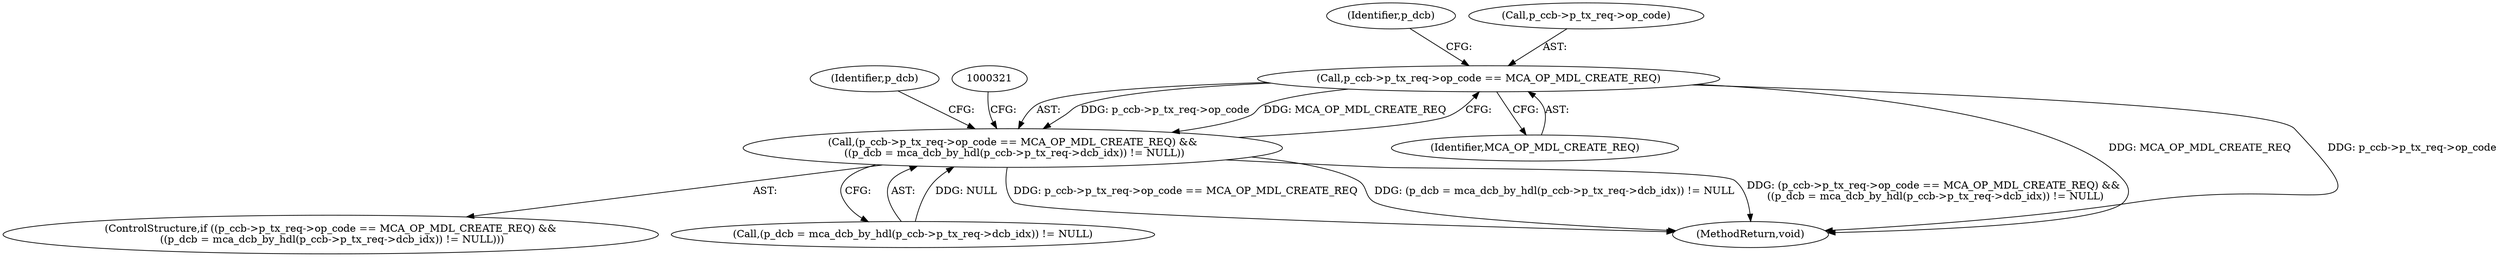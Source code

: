 digraph "0_Android_5216e6120160b28d76e9ee4dff9995e772647511@pointer" {
"1000298" [label="(Call,p_ccb->p_tx_req->op_code == MCA_OP_MDL_CREATE_REQ)"];
"1000297" [label="(Call,(p_ccb->p_tx_req->op_code == MCA_OP_MDL_CREATE_REQ) &&\n ((p_dcb = mca_dcb_by_hdl(p_ccb->p_tx_req->dcb_idx)) != NULL))"];
"1000307" [label="(Identifier,p_dcb)"];
"1000297" [label="(Call,(p_ccb->p_tx_req->op_code == MCA_OP_MDL_CREATE_REQ) &&\n ((p_dcb = mca_dcb_by_hdl(p_ccb->p_tx_req->dcb_idx)) != NULL))"];
"1000305" [label="(Call,(p_dcb = mca_dcb_by_hdl(p_ccb->p_tx_req->dcb_idx)) != NULL)"];
"1000304" [label="(Identifier,MCA_OP_MDL_CREATE_REQ)"];
"1000296" [label="(ControlStructure,if ((p_ccb->p_tx_req->op_code == MCA_OP_MDL_CREATE_REQ) &&\n ((p_dcb = mca_dcb_by_hdl(p_ccb->p_tx_req->dcb_idx)) != NULL)))"];
"1000741" [label="(MethodReturn,void)"];
"1000317" [label="(Identifier,p_dcb)"];
"1000299" [label="(Call,p_ccb->p_tx_req->op_code)"];
"1000298" [label="(Call,p_ccb->p_tx_req->op_code == MCA_OP_MDL_CREATE_REQ)"];
"1000298" -> "1000297"  [label="AST: "];
"1000298" -> "1000304"  [label="CFG: "];
"1000299" -> "1000298"  [label="AST: "];
"1000304" -> "1000298"  [label="AST: "];
"1000307" -> "1000298"  [label="CFG: "];
"1000297" -> "1000298"  [label="CFG: "];
"1000298" -> "1000741"  [label="DDG: MCA_OP_MDL_CREATE_REQ"];
"1000298" -> "1000741"  [label="DDG: p_ccb->p_tx_req->op_code"];
"1000298" -> "1000297"  [label="DDG: p_ccb->p_tx_req->op_code"];
"1000298" -> "1000297"  [label="DDG: MCA_OP_MDL_CREATE_REQ"];
"1000297" -> "1000296"  [label="AST: "];
"1000297" -> "1000305"  [label="CFG: "];
"1000305" -> "1000297"  [label="AST: "];
"1000317" -> "1000297"  [label="CFG: "];
"1000321" -> "1000297"  [label="CFG: "];
"1000297" -> "1000741"  [label="DDG: p_ccb->p_tx_req->op_code == MCA_OP_MDL_CREATE_REQ"];
"1000297" -> "1000741"  [label="DDG: (p_dcb = mca_dcb_by_hdl(p_ccb->p_tx_req->dcb_idx)) != NULL"];
"1000297" -> "1000741"  [label="DDG: (p_ccb->p_tx_req->op_code == MCA_OP_MDL_CREATE_REQ) &&\n ((p_dcb = mca_dcb_by_hdl(p_ccb->p_tx_req->dcb_idx)) != NULL)"];
"1000305" -> "1000297"  [label="DDG: NULL"];
}
